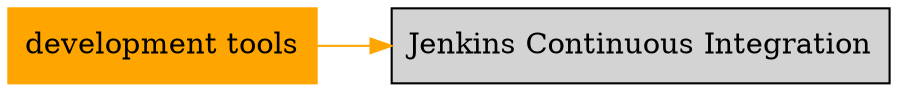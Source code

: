 digraph bettersoftware {
            rankdir = LR;
            ratio = fill;
            node [style=filled];
            node [shape = box];
"development tools" [colorscheme="svg" color="orange"];
"development tools" ->  "JenkinsCI.md" [colorscheme="svg" color="orange"];
"JenkinsCI.md" [label="Jenkins Continuous Integration" URL="http://bss.parallactic.com/resources/jenkins-continuous-integration"];
}
